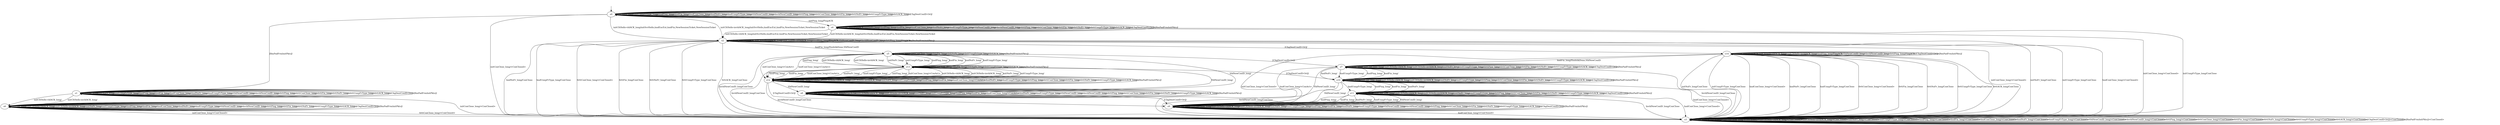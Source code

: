 digraph "../results/lsquicModels/lsquic-PSK-l-0/learnedModel" {
s0 [label=s0];
s1 [label=s1];
s2 [label=s2];
s3 [label=s3];
s4 [label=s4];
s5 [label=s5];
s6 [label=s6];
s7 [label=s7];
s8 [label=s8];
s9 [label=s9];
s10 [label=s10];
s11 [label=s11];
s12 [label=s12];
s13 [label=s13];
s14 [label=s14];
s0 -> s4  [label="initPing_long/PingACK "];
s0 -> s3  [label="initConClose_long/<ConClosed> "];
s0 -> s2  [label="initCltHello-vldACK_long/initSvrHello,hndEncExt,hndFin,NewSessionTicket,NewSessionTicket "];
s0 -> s2  [label="initCltHello-invldACK_long/initSvrHello,hndEncExt,hndFin,NewSessionTicket,NewSessionTicket "];
s0 -> s0  [label="initNoFr_long/ "];
s0 -> s0  [label="initUnxpFrType_long/ "];
s0 -> s0  [label="hndPing_long/ "];
s0 -> s0  [label="hndFin_long/ "];
s0 -> s0  [label="hndConClose_long/ "];
s0 -> s0  [label="hndNoFr_long/ "];
s0 -> s0  [label="hndUnxpFrType_long/ "];
s0 -> s0  [label="VldNewConID_long/ "];
s0 -> s0  [label="InvldNewConID_long/ "];
s0 -> s0  [label="0rttPing_long/ "];
s0 -> s0  [label="0rttConClose_long/ "];
s0 -> s0  [label="0rttFin_long/ "];
s0 -> s0  [label="0rttNoFr_long/ "];
s0 -> s0  [label="0rttUnxpFrType_long/ "];
s0 -> s0  [label="0rttACK_long/ "];
s0 -> s0  [label="[ChgDestConID-Ori]/ "];
s0 -> s1  [label="[RmPadFrmInitPkts]/ "];
s1 -> s1  [label="initPing_long/ "];
s1 -> s3  [label="initConClose_long/<ConClosed> "];
s1 -> s6  [label="initCltHello-vldACK_long/ "];
s1 -> s6  [label="initCltHello-invldACK_long/ "];
s1 -> s1  [label="initNoFr_long/ "];
s1 -> s1  [label="initUnxpFrType_long/ "];
s1 -> s1  [label="hndPing_long/ "];
s1 -> s1  [label="hndFin_long/ "];
s1 -> s1  [label="hndConClose_long/ "];
s1 -> s1  [label="hndNoFr_long/ "];
s1 -> s1  [label="hndUnxpFrType_long/ "];
s1 -> s1  [label="VldNewConID_long/ "];
s1 -> s1  [label="InvldNewConID_long/ "];
s1 -> s1  [label="0rttPing_long/ "];
s1 -> s1  [label="0rttConClose_long/ "];
s1 -> s1  [label="0rttFin_long/ "];
s1 -> s1  [label="0rttNoFr_long/ "];
s1 -> s1  [label="0rttUnxpFrType_long/ "];
s1 -> s1  [label="0rttACK_long/ "];
s1 -> s1  [label="[ChgDestConID-Ori]/ "];
s1 -> s1  [label="[RmPadFrmInitPkts]/ "];
s2 -> s2  [label="initPing_long/PingACK "];
s2 -> s3  [label="initConClose_long/<ConClosed> "];
s2 -> s2  [label="initCltHello-vldACK_long/ "];
s2 -> s2  [label="initCltHello-invldACK_long/ "];
s2 -> s3  [label="initNoFr_long/ConClose "];
s2 -> s3  [label="initUnxpFrType_long/ConClose "];
s2 -> s2  [label="hndPing_long/PingACK "];
s2 -> s5  [label="hndFin_long/HndshkDone,VldNewConID "];
s2 -> s3  [label="hndConClose_long/<ConClosed> "];
s2 -> s3  [label="hndNoFr_long/ConClose "];
s2 -> s3  [label="hndUnxpFrType_long/ConClose "];
s2 -> s2  [label="VldNewConID_long/ "];
s2 -> s2  [label="InvldNewConID_long/ "];
s2 -> s2  [label="0rttPing_long/PingACK "];
s2 -> s3  [label="0rttConClose_long/<ConClosed> "];
s2 -> s3  [label="0rttFin_long/ConClose "];
s2 -> s3  [label="0rttNoFr_long/ConClose "];
s2 -> s3  [label="0rttUnxpFrType_long/ConClose "];
s2 -> s3  [label="0rttACK_long/ConClose "];
s2 -> s14  [label="[ChgDestConID-Ori]/ "];
s2 -> s2  [label="[RmPadFrmInitPkts]/ "];
s3 -> s3  [label="initPing_long/<ConClosed> "];
s3 -> s3  [label="initConClose_long/<ConClosed> "];
s3 -> s3  [label="initCltHello-vldACK_long/<ConClosed> "];
s3 -> s3  [label="initCltHello-invldACK_long/<ConClosed> "];
s3 -> s3  [label="initNoFr_long/<ConClosed> "];
s3 -> s3  [label="initUnxpFrType_long/<ConClosed> "];
s3 -> s3  [label="hndPing_long/<ConClosed> "];
s3 -> s3  [label="hndFin_long/<ConClosed> "];
s3 -> s3  [label="hndConClose_long/<ConClosed> "];
s3 -> s3  [label="hndNoFr_long/<ConClosed> "];
s3 -> s3  [label="hndUnxpFrType_long/<ConClosed> "];
s3 -> s3  [label="VldNewConID_long/<ConClosed> "];
s3 -> s3  [label="InvldNewConID_long/<ConClosed> "];
s3 -> s3  [label="0rttPing_long/<ConClosed> "];
s3 -> s3  [label="0rttConClose_long/<ConClosed> "];
s3 -> s3  [label="0rttFin_long/<ConClosed> "];
s3 -> s3  [label="0rttNoFr_long/<ConClosed> "];
s3 -> s3  [label="0rttUnxpFrType_long/<ConClosed> "];
s3 -> s3  [label="0rttACK_long/<ConClosed> "];
s3 -> s3  [label="[ChgDestConID-Ori]/<ConClosed> "];
s3 -> s3  [label="[RmPadFrmInitPkts]/<ConClosed> "];
s4 -> s4  [label="initPing_long/PingACK "];
s4 -> s3  [label="initConClose_long/<ConClosed> "];
s4 -> s2  [label="initCltHello-vldACK_long/initSvrHello,hndEncExt,hndFin,NewSessionTicket,NewSessionTicket "];
s4 -> s2  [label="initCltHello-invldACK_long/initSvrHello,hndEncExt,hndFin,NewSessionTicket,NewSessionTicket "];
s4 -> s4  [label="initNoFr_long/ "];
s4 -> s3  [label="initUnxpFrType_long/ConClose "];
s4 -> s4  [label="hndPing_long/ "];
s4 -> s4  [label="hndFin_long/ "];
s4 -> s4  [label="hndConClose_long/ "];
s4 -> s4  [label="hndNoFr_long/ "];
s4 -> s4  [label="hndUnxpFrType_long/ "];
s4 -> s4  [label="VldNewConID_long/ "];
s4 -> s4  [label="InvldNewConID_long/ "];
s4 -> s4  [label="0rttPing_long/ "];
s4 -> s4  [label="0rttConClose_long/ "];
s4 -> s4  [label="0rttFin_long/ "];
s4 -> s4  [label="0rttNoFr_long/ "];
s4 -> s4  [label="0rttUnxpFrType_long/ "];
s4 -> s4  [label="0rttACK_long/ "];
s4 -> s4  [label="[ChgDestConID-Ori]/ "];
s4 -> s4  [label="[RmPadFrmInitPkts]/ "];
s5 -> s13  [label="initPing_long/ "];
s5 -> s12  [label="initConClose_long/<ConAct> "];
s5 -> s13  [label="initCltHello-vldACK_long/ "];
s5 -> s13  [label="initCltHello-invldACK_long/ "];
s5 -> s13  [label="initNoFr_long/ "];
s5 -> s13  [label="initUnxpFrType_long/ "];
s5 -> s13  [label="hndPing_long/ "];
s5 -> s13  [label="hndFin_long/ "];
s5 -> s12  [label="hndConClose_long/<ConAct> "];
s5 -> s13  [label="hndNoFr_long/ "];
s5 -> s13  [label="hndUnxpFrType_long/ "];
s5 -> s8  [label="VldNewConID_long/ "];
s5 -> s3  [label="InvldNewConID_long/ConClose "];
s5 -> s5  [label="0rttPing_long/ "];
s5 -> s5  [label="0rttConClose_long/ "];
s5 -> s5  [label="0rttFin_long/ "];
s5 -> s5  [label="0rttNoFr_long/ "];
s5 -> s5  [label="0rttUnxpFrType_long/ "];
s5 -> s5  [label="0rttACK_long/ "];
s5 -> s7  [label="[ChgDestConID-Ori]/ "];
s5 -> s5  [label="[RmPadFrmInitPkts]/ "];
s6 -> s6  [label="initPing_long/ "];
s6 -> s3  [label="initConClose_long/<ConClosed> "];
s6 -> s6  [label="initCltHello-vldACK_long/ "];
s6 -> s6  [label="initCltHello-invldACK_long/ "];
s6 -> s6  [label="initNoFr_long/ "];
s6 -> s6  [label="initUnxpFrType_long/ "];
s6 -> s6  [label="hndPing_long/ "];
s6 -> s6  [label="hndFin_long/ "];
s6 -> s6  [label="hndConClose_long/ "];
s6 -> s6  [label="hndNoFr_long/ "];
s6 -> s6  [label="hndUnxpFrType_long/ "];
s6 -> s6  [label="VldNewConID_long/ "];
s6 -> s6  [label="InvldNewConID_long/ "];
s6 -> s6  [label="0rttPing_long/ "];
s6 -> s3  [label="0rttConClose_long/<ConClosed> "];
s6 -> s6  [label="0rttFin_long/ "];
s6 -> s6  [label="0rttNoFr_long/ "];
s6 -> s6  [label="0rttUnxpFrType_long/ "];
s6 -> s6  [label="0rttACK_long/ "];
s6 -> s6  [label="[ChgDestConID-Ori]/ "];
s6 -> s6  [label="[RmPadFrmInitPkts]/ "];
s7 -> s7  [label="initPing_long/ "];
s7 -> s7  [label="initConClose_long/ "];
s7 -> s7  [label="initCltHello-vldACK_long/ "];
s7 -> s7  [label="initCltHello-invldACK_long/ "];
s7 -> s7  [label="initNoFr_long/ "];
s7 -> s7  [label="initUnxpFrType_long/ "];
s7 -> s10  [label="hndPing_long/ "];
s7 -> s10  [label="hndFin_long/ "];
s7 -> s9  [label="hndConClose_long/<ConAct> "];
s7 -> s10  [label="hndNoFr_long/ "];
s7 -> s10  [label="hndUnxpFrType_long/ "];
s7 -> s9  [label="VldNewConID_long/ "];
s7 -> s3  [label="InvldNewConID_long/ConClose "];
s7 -> s7  [label="0rttPing_long/ "];
s7 -> s7  [label="0rttConClose_long/ "];
s7 -> s7  [label="0rttFin_long/ "];
s7 -> s7  [label="0rttNoFr_long/ "];
s7 -> s7  [label="0rttUnxpFrType_long/ "];
s7 -> s7  [label="0rttACK_long/ "];
s7 -> s7  [label="[ChgDestConID-Ori]/ "];
s7 -> s7  [label="[RmPadFrmInitPkts]/ "];
s8 -> s8  [label="initPing_long/ "];
s8 -> s8  [label="initConClose_long/<ConAct> "];
s8 -> s8  [label="initCltHello-vldACK_long/ "];
s8 -> s8  [label="initCltHello-invldACK_long/ "];
s8 -> s8  [label="initNoFr_long/ "];
s8 -> s8  [label="initUnxpFrType_long/ "];
s8 -> s8  [label="hndPing_long/ "];
s8 -> s8  [label="hndFin_long/ "];
s8 -> s8  [label="hndConClose_long/<ConAct> "];
s8 -> s8  [label="hndNoFr_long/ "];
s8 -> s8  [label="hndUnxpFrType_long/ "];
s8 -> s8  [label="VldNewConID_long/ "];
s8 -> s8  [label="InvldNewConID_long/ "];
s8 -> s8  [label="0rttPing_long/ "];
s8 -> s8  [label="0rttConClose_long/ "];
s8 -> s8  [label="0rttFin_long/ "];
s8 -> s8  [label="0rttNoFr_long/ "];
s8 -> s8  [label="0rttUnxpFrType_long/ "];
s8 -> s8  [label="0rttACK_long/ "];
s8 -> s9  [label="[ChgDestConID-Ori]/ "];
s8 -> s8  [label="[RmPadFrmInitPkts]/ "];
s9 -> s9  [label="initPing_long/ "];
s9 -> s9  [label="initConClose_long/ "];
s9 -> s9  [label="initCltHello-vldACK_long/ "];
s9 -> s9  [label="initCltHello-invldACK_long/ "];
s9 -> s9  [label="initNoFr_long/ "];
s9 -> s9  [label="initUnxpFrType_long/ "];
s9 -> s9  [label="hndPing_long/ "];
s9 -> s9  [label="hndFin_long/ "];
s9 -> s3  [label="hndConClose_long/<ConClosed> "];
s9 -> s9  [label="hndNoFr_long/ "];
s9 -> s9  [label="hndUnxpFrType_long/ "];
s9 -> s9  [label="VldNewConID_long/ "];
s9 -> s9  [label="InvldNewConID_long/ "];
s9 -> s9  [label="0rttPing_long/ "];
s9 -> s9  [label="0rttConClose_long/ "];
s9 -> s9  [label="0rttFin_long/ "];
s9 -> s9  [label="0rttNoFr_long/ "];
s9 -> s9  [label="0rttUnxpFrType_long/ "];
s9 -> s9  [label="0rttACK_long/ "];
s9 -> s9  [label="[ChgDestConID-Ori]/ "];
s9 -> s9  [label="[RmPadFrmInitPkts]/ "];
s10 -> s10  [label="initPing_long/ "];
s10 -> s10  [label="initConClose_long/ "];
s10 -> s10  [label="initCltHello-vldACK_long/ "];
s10 -> s10  [label="initCltHello-invldACK_long/ "];
s10 -> s10  [label="initNoFr_long/ "];
s10 -> s10  [label="initUnxpFrType_long/ "];
s10 -> s11  [label="hndPing_long/ "];
s10 -> s11  [label="hndFin_long/ "];
s10 -> s3  [label="hndConClose_long/<ConClosed> "];
s10 -> s11  [label="hndNoFr_long/ "];
s10 -> s11  [label="hndUnxpFrType_long/ "];
s10 -> s9  [label="VldNewConID_long/ "];
s10 -> s3  [label="InvldNewConID_long/ConClose "];
s10 -> s10  [label="0rttPing_long/ "];
s10 -> s10  [label="0rttConClose_long/ "];
s10 -> s10  [label="0rttFin_long/ "];
s10 -> s10  [label="0rttNoFr_long/ "];
s10 -> s10  [label="0rttUnxpFrType_long/ "];
s10 -> s10  [label="0rttACK_long/ "];
s10 -> s10  [label="[ChgDestConID-Ori]/ "];
s10 -> s10  [label="[RmPadFrmInitPkts]/ "];
s11 -> s11  [label="initPing_long/ "];
s11 -> s11  [label="initConClose_long/ "];
s11 -> s11  [label="initCltHello-vldACK_long/ "];
s11 -> s11  [label="initCltHello-invldACK_long/ "];
s11 -> s11  [label="initNoFr_long/ "];
s11 -> s11  [label="initUnxpFrType_long/ "];
s11 -> s9  [label="hndPing_long/ "];
s11 -> s9  [label="hndFin_long/ "];
s11 -> s3  [label="hndConClose_long/<ConClosed> "];
s11 -> s9  [label="hndNoFr_long/ "];
s11 -> s9  [label="hndUnxpFrType_long/ "];
s11 -> s9  [label="VldNewConID_long/ "];
s11 -> s3  [label="InvldNewConID_long/ConClose "];
s11 -> s11  [label="0rttPing_long/ "];
s11 -> s11  [label="0rttConClose_long/ "];
s11 -> s11  [label="0rttFin_long/ "];
s11 -> s11  [label="0rttNoFr_long/ "];
s11 -> s11  [label="0rttUnxpFrType_long/ "];
s11 -> s11  [label="0rttACK_long/ "];
s11 -> s11  [label="[ChgDestConID-Ori]/ "];
s11 -> s11  [label="[RmPadFrmInitPkts]/ "];
s12 -> s12  [label="initPing_long/ "];
s12 -> s12  [label="initConClose_long/<ConAct> "];
s12 -> s12  [label="initCltHello-vldACK_long/ "];
s12 -> s12  [label="initCltHello-invldACK_long/ "];
s12 -> s12  [label="initNoFr_long/ "];
s12 -> s12  [label="initUnxpFrType_long/ "];
s12 -> s12  [label="hndPing_long/ "];
s12 -> s12  [label="hndFin_long/ "];
s12 -> s12  [label="hndConClose_long/<ConAct> "];
s12 -> s12  [label="hndNoFr_long/ "];
s12 -> s12  [label="hndUnxpFrType_long/ "];
s12 -> s8  [label="VldNewConID_long/ "];
s12 -> s3  [label="InvldNewConID_long/ConClose "];
s12 -> s12  [label="0rttPing_long/ "];
s12 -> s12  [label="0rttConClose_long/ "];
s12 -> s12  [label="0rttFin_long/ "];
s12 -> s12  [label="0rttNoFr_long/ "];
s12 -> s12  [label="0rttUnxpFrType_long/ "];
s12 -> s12  [label="0rttACK_long/ "];
s12 -> s9  [label="[ChgDestConID-Ori]/ "];
s12 -> s12  [label="[RmPadFrmInitPkts]/ "];
s13 -> s12  [label="initPing_long/ "];
s13 -> s12  [label="initConClose_long/<ConAct> "];
s13 -> s12  [label="initCltHello-vldACK_long/ "];
s13 -> s12  [label="initCltHello-invldACK_long/ "];
s13 -> s12  [label="initNoFr_long/ "];
s13 -> s12  [label="initUnxpFrType_long/ "];
s13 -> s12  [label="hndPing_long/ "];
s13 -> s12  [label="hndFin_long/ "];
s13 -> s12  [label="hndConClose_long/<ConAct> "];
s13 -> s12  [label="hndNoFr_long/ "];
s13 -> s12  [label="hndUnxpFrType_long/ "];
s13 -> s8  [label="VldNewConID_long/ "];
s13 -> s3  [label="InvldNewConID_long/ConClose "];
s13 -> s13  [label="0rttPing_long/ "];
s13 -> s13  [label="0rttConClose_long/ "];
s13 -> s13  [label="0rttFin_long/ "];
s13 -> s13  [label="0rttNoFr_long/ "];
s13 -> s13  [label="0rttUnxpFrType_long/ "];
s13 -> s13  [label="0rttACK_long/ "];
s13 -> s10  [label="[ChgDestConID-Ori]/ "];
s13 -> s13  [label="[RmPadFrmInitPkts]/ "];
s14 -> s14  [label="initPing_long/PingACK "];
s14 -> s3  [label="initConClose_long/<ConClosed> "];
s14 -> s14  [label="initCltHello-vldACK_long/ "];
s14 -> s14  [label="initCltHello-invldACK_long/ "];
s14 -> s3  [label="initNoFr_long/ConClose "];
s14 -> s3  [label="initUnxpFrType_long/ConClose "];
s14 -> s14  [label="hndPing_long/PingACK "];
s14 -> s7  [label="hndFin_long/HndshkDone,VldNewConID "];
s14 -> s3  [label="hndConClose_long/<ConClosed> "];
s14 -> s3  [label="hndNoFr_long/ConClose "];
s14 -> s3  [label="hndUnxpFrType_long/ConClose "];
s14 -> s14  [label="VldNewConID_long/ "];
s14 -> s14  [label="InvldNewConID_long/ "];
s14 -> s14  [label="0rttPing_long/PingACK "];
s14 -> s3  [label="0rttConClose_long/<ConClosed> "];
s14 -> s3  [label="0rttFin_long/ConClose "];
s14 -> s3  [label="0rttNoFr_long/ConClose "];
s14 -> s3  [label="0rttUnxpFrType_long/ConClose "];
s14 -> s3  [label="0rttACK_long/ConClose "];
s14 -> s14  [label="[ChgDestConID-Ori]/ "];
s14 -> s14  [label="[RmPadFrmInitPkts]/ "];
__start0 [label="", shape=none];
__start0 -> s0  [label=""];
}
